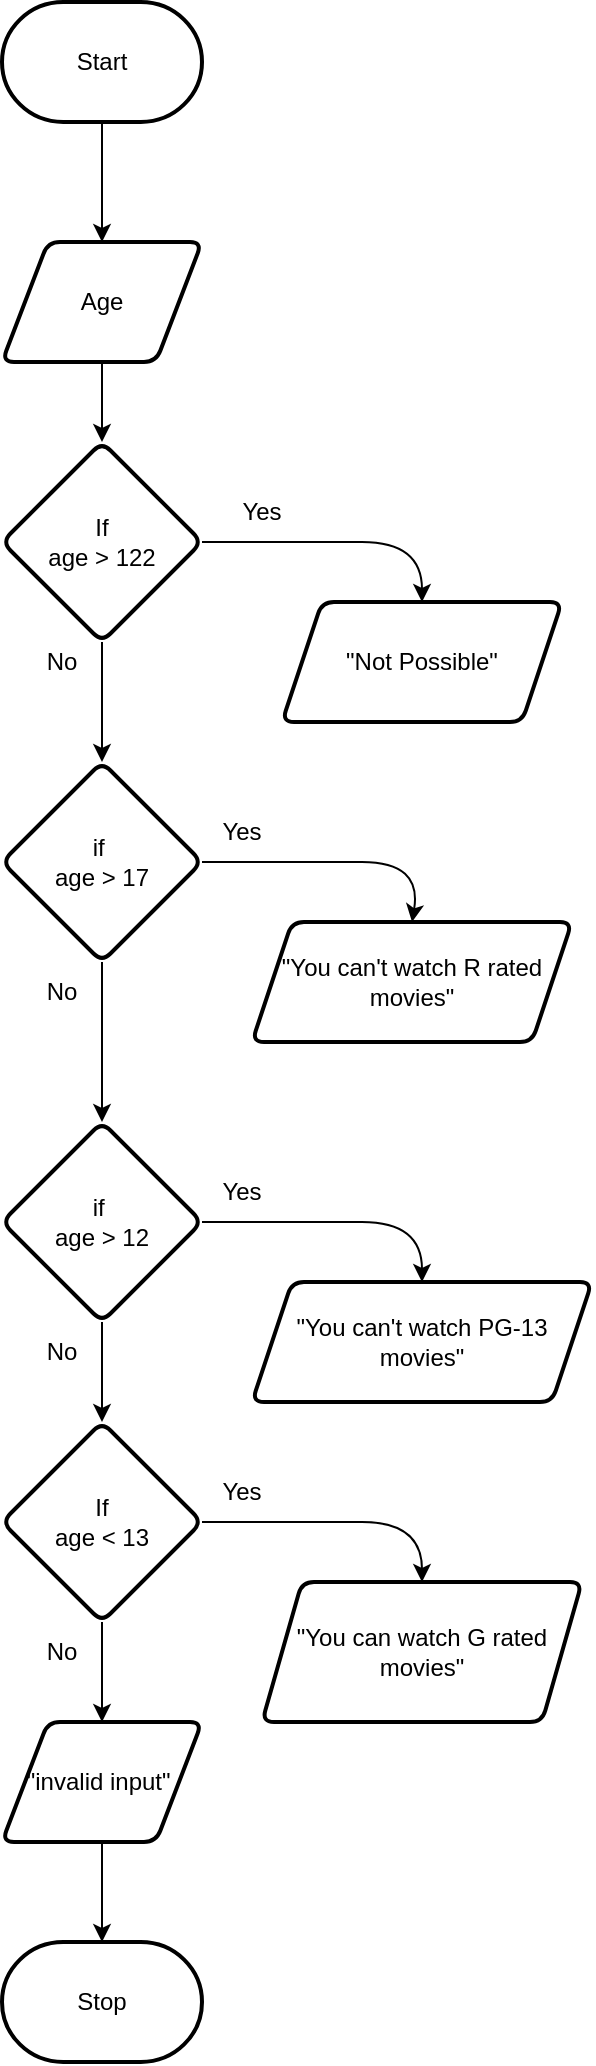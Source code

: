 <mxfile>
    <diagram id="GInHtZuMB5CcCfA9ihm7" name="Page-1">
        <mxGraphModel dx="1033" dy="1819" grid="1" gridSize="10" guides="1" tooltips="1" connect="1" arrows="1" fold="1" page="1" pageScale="1" pageWidth="850" pageHeight="1100" math="0" shadow="0">
            <root>
                <mxCell id="0"/>
                <mxCell id="1" parent="0"/>
                <mxCell id="7" style="edgeStyle=none;html=1;" parent="1" source="2" target="3" edge="1">
                    <mxGeometry relative="1" as="geometry"/>
                </mxCell>
                <mxCell id="2" value="Start" style="strokeWidth=2;html=1;shape=mxgraph.flowchart.terminator;whiteSpace=wrap;" parent="1" vertex="1">
                    <mxGeometry x="300" y="-180" width="100" height="60" as="geometry"/>
                </mxCell>
                <mxCell id="15" value="" style="edgeStyle=none;html=1;" edge="1" parent="1" source="3" target="14">
                    <mxGeometry relative="1" as="geometry"/>
                </mxCell>
                <mxCell id="3" value="Age" style="shape=parallelogram;html=1;strokeWidth=2;perimeter=parallelogramPerimeter;whiteSpace=wrap;rounded=1;arcSize=12;size=0.23;" parent="1" vertex="1">
                    <mxGeometry x="300" y="-60" width="100" height="60" as="geometry"/>
                </mxCell>
                <mxCell id="10" style="edgeStyle=none;html=1;" parent="1" source="5" target="6" edge="1">
                    <mxGeometry relative="1" as="geometry"/>
                </mxCell>
                <mxCell id="5" value="&quot;invalid input&quot;&amp;nbsp;" style="shape=parallelogram;html=1;strokeWidth=2;perimeter=parallelogramPerimeter;whiteSpace=wrap;rounded=1;arcSize=12;size=0.23;" parent="1" vertex="1">
                    <mxGeometry x="300" y="680" width="100" height="60" as="geometry"/>
                </mxCell>
                <mxCell id="6" value="Stop" style="strokeWidth=2;html=1;shape=mxgraph.flowchart.terminator;whiteSpace=wrap;" parent="1" vertex="1">
                    <mxGeometry x="300" y="790" width="100" height="60" as="geometry"/>
                </mxCell>
                <mxCell id="20" value="" style="edgeStyle=none;html=1;" edge="1" parent="1" source="14" target="19">
                    <mxGeometry relative="1" as="geometry"/>
                </mxCell>
                <mxCell id="14" value="If&lt;br&gt;age &amp;gt; 122" style="rhombus;whiteSpace=wrap;html=1;strokeWidth=2;rounded=1;arcSize=12;" vertex="1" parent="1">
                    <mxGeometry x="300" y="40" width="100" height="100" as="geometry"/>
                </mxCell>
                <mxCell id="17" value="&quot;Not Possible&quot;" style="shape=parallelogram;perimeter=parallelogramPerimeter;whiteSpace=wrap;html=1;fixedSize=1;strokeWidth=2;rounded=1;arcSize=12;" vertex="1" parent="1">
                    <mxGeometry x="440" y="120" width="140" height="60" as="geometry"/>
                </mxCell>
                <mxCell id="25" value="" style="edgeStyle=none;html=1;" edge="1" parent="1" source="19" target="24">
                    <mxGeometry relative="1" as="geometry"/>
                </mxCell>
                <mxCell id="19" value="if&amp;nbsp;&lt;br&gt;age &amp;gt; 17" style="rhombus;whiteSpace=wrap;html=1;strokeWidth=2;rounded=1;arcSize=12;" vertex="1" parent="1">
                    <mxGeometry x="300" y="200" width="100" height="100" as="geometry"/>
                </mxCell>
                <mxCell id="21" value="" style="curved=1;endArrow=classic;html=1;entryX=0.5;entryY=0;entryDx=0;entryDy=0;exitX=1;exitY=0.5;exitDx=0;exitDy=0;" edge="1" parent="1" source="14" target="17">
                    <mxGeometry width="50" height="50" relative="1" as="geometry">
                        <mxPoint x="425" y="110" as="sourcePoint"/>
                        <mxPoint x="475" y="60" as="targetPoint"/>
                        <Array as="points">
                            <mxPoint x="450" y="90"/>
                            <mxPoint x="510" y="90"/>
                        </Array>
                    </mxGeometry>
                </mxCell>
                <mxCell id="22" value="&quot;You can't watch R rated movies&quot;" style="shape=parallelogram;perimeter=parallelogramPerimeter;whiteSpace=wrap;html=1;fixedSize=1;strokeWidth=2;rounded=1;arcSize=12;" vertex="1" parent="1">
                    <mxGeometry x="425" y="280" width="160" height="60" as="geometry"/>
                </mxCell>
                <mxCell id="23" value="" style="curved=1;endArrow=classic;html=1;entryX=0.5;entryY=0;entryDx=0;entryDy=0;exitX=1;exitY=0.5;exitDx=0;exitDy=0;" edge="1" parent="1" target="22">
                    <mxGeometry width="50" height="50" relative="1" as="geometry">
                        <mxPoint x="400" y="250" as="sourcePoint"/>
                        <mxPoint x="475" y="220" as="targetPoint"/>
                        <Array as="points">
                            <mxPoint x="450" y="250"/>
                            <mxPoint x="510" y="250"/>
                        </Array>
                    </mxGeometry>
                </mxCell>
                <mxCell id="29" value="" style="edgeStyle=none;html=1;" edge="1" parent="1" source="24" target="28">
                    <mxGeometry relative="1" as="geometry"/>
                </mxCell>
                <mxCell id="24" value="if&amp;nbsp;&lt;br&gt;age &amp;gt; 12" style="rhombus;whiteSpace=wrap;html=1;strokeWidth=2;rounded=1;arcSize=12;" vertex="1" parent="1">
                    <mxGeometry x="300" y="380" width="100" height="100" as="geometry"/>
                </mxCell>
                <mxCell id="26" value="&quot;You can't watch PG-13 movies&quot;" style="shape=parallelogram;perimeter=parallelogramPerimeter;whiteSpace=wrap;html=1;fixedSize=1;strokeWidth=2;rounded=1;arcSize=12;" vertex="1" parent="1">
                    <mxGeometry x="425" y="460" width="170" height="60" as="geometry"/>
                </mxCell>
                <mxCell id="27" value="" style="curved=1;endArrow=classic;html=1;entryX=0.5;entryY=0;entryDx=0;entryDy=0;exitX=1;exitY=0.5;exitDx=0;exitDy=0;" edge="1" parent="1" target="26">
                    <mxGeometry width="50" height="50" relative="1" as="geometry">
                        <mxPoint x="400" y="430" as="sourcePoint"/>
                        <mxPoint x="475" y="400" as="targetPoint"/>
                        <Array as="points">
                            <mxPoint x="450" y="430"/>
                            <mxPoint x="510" y="430"/>
                        </Array>
                    </mxGeometry>
                </mxCell>
                <mxCell id="33" value="" style="edgeStyle=none;html=1;" edge="1" parent="1" source="28" target="5">
                    <mxGeometry relative="1" as="geometry"/>
                </mxCell>
                <mxCell id="28" value="If&lt;br&gt;age &amp;lt; 13" style="rhombus;whiteSpace=wrap;html=1;strokeWidth=2;rounded=1;arcSize=12;" vertex="1" parent="1">
                    <mxGeometry x="300" y="530" width="100" height="100" as="geometry"/>
                </mxCell>
                <mxCell id="30" value="&quot;You can watch G rated movies&quot;" style="shape=parallelogram;perimeter=parallelogramPerimeter;whiteSpace=wrap;html=1;fixedSize=1;strokeWidth=2;rounded=1;arcSize=12;" vertex="1" parent="1">
                    <mxGeometry x="430" y="610" width="160" height="70" as="geometry"/>
                </mxCell>
                <mxCell id="31" value="" style="curved=1;endArrow=classic;html=1;entryX=0.5;entryY=0;entryDx=0;entryDy=0;exitX=1;exitY=0.5;exitDx=0;exitDy=0;" edge="1" parent="1" target="30">
                    <mxGeometry width="50" height="50" relative="1" as="geometry">
                        <mxPoint x="400" y="580" as="sourcePoint"/>
                        <mxPoint x="475" y="550" as="targetPoint"/>
                        <Array as="points">
                            <mxPoint x="450" y="580"/>
                            <mxPoint x="510" y="580"/>
                        </Array>
                    </mxGeometry>
                </mxCell>
                <mxCell id="34" value="Yes" style="text;html=1;strokeColor=none;fillColor=none;align=center;verticalAlign=middle;whiteSpace=wrap;rounded=0;" vertex="1" parent="1">
                    <mxGeometry x="390" y="400" width="60" height="30" as="geometry"/>
                </mxCell>
                <mxCell id="37" value="Yes" style="text;html=1;strokeColor=none;fillColor=none;align=center;verticalAlign=middle;whiteSpace=wrap;rounded=0;" vertex="1" parent="1">
                    <mxGeometry x="390" y="550" width="60" height="30" as="geometry"/>
                </mxCell>
                <mxCell id="38" value="Yes" style="text;html=1;strokeColor=none;fillColor=none;align=center;verticalAlign=middle;whiteSpace=wrap;rounded=0;" vertex="1" parent="1">
                    <mxGeometry x="390" y="220" width="60" height="30" as="geometry"/>
                </mxCell>
                <mxCell id="39" value="Yes" style="text;html=1;strokeColor=none;fillColor=none;align=center;verticalAlign=middle;whiteSpace=wrap;rounded=0;" vertex="1" parent="1">
                    <mxGeometry x="400" y="60" width="60" height="30" as="geometry"/>
                </mxCell>
                <mxCell id="40" value="No" style="text;html=1;strokeColor=none;fillColor=none;align=center;verticalAlign=middle;whiteSpace=wrap;rounded=0;" vertex="1" parent="1">
                    <mxGeometry x="300" y="480" width="60" height="30" as="geometry"/>
                </mxCell>
                <mxCell id="42" value="No" style="text;html=1;strokeColor=none;fillColor=none;align=center;verticalAlign=middle;whiteSpace=wrap;rounded=0;" vertex="1" parent="1">
                    <mxGeometry x="300" y="630" width="60" height="30" as="geometry"/>
                </mxCell>
                <mxCell id="43" value="No" style="text;html=1;strokeColor=none;fillColor=none;align=center;verticalAlign=middle;whiteSpace=wrap;rounded=0;" vertex="1" parent="1">
                    <mxGeometry x="300" y="300" width="60" height="30" as="geometry"/>
                </mxCell>
                <mxCell id="44" value="No" style="text;html=1;strokeColor=none;fillColor=none;align=center;verticalAlign=middle;whiteSpace=wrap;rounded=0;" vertex="1" parent="1">
                    <mxGeometry x="300" y="135" width="60" height="30" as="geometry"/>
                </mxCell>
            </root>
        </mxGraphModel>
    </diagram>
</mxfile>